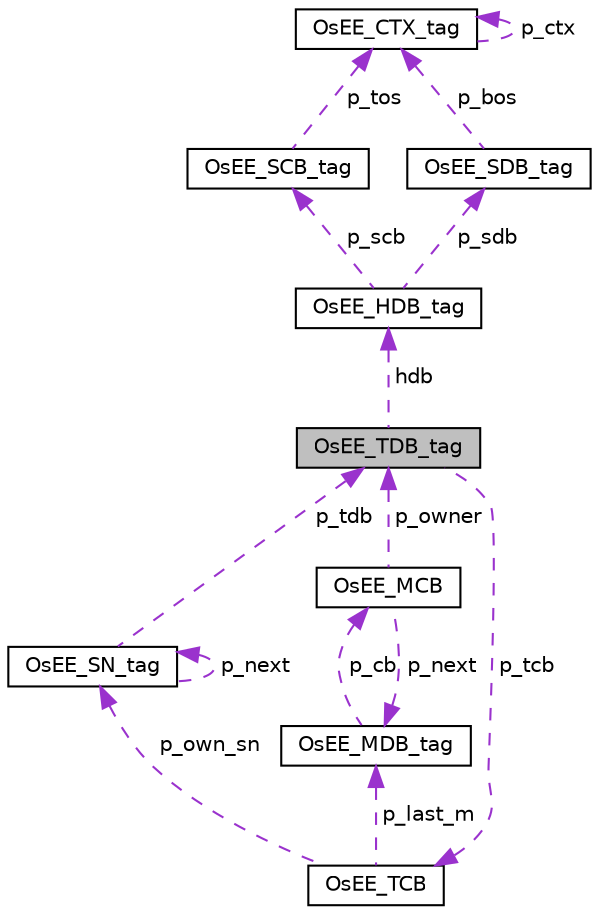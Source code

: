 digraph "OsEE_TDB_tag"
{
 // LATEX_PDF_SIZE
  edge [fontname="Helvetica",fontsize="10",labelfontname="Helvetica",labelfontsize="10"];
  node [fontname="Helvetica",fontsize="10",shape=record];
  Node1 [label="OsEE_TDB_tag",height=0.2,width=0.4,color="black", fillcolor="grey75", style="filled", fontcolor="black",tooltip="The Task Descriptor Block."];
  Node2 -> Node1 [dir="back",color="darkorchid3",fontsize="10",style="dashed",label=" p_tcb" ,fontname="Helvetica"];
  Node2 [label="OsEE_TCB",height=0.2,width=0.4,color="black", fillcolor="white", style="filled",URL="$structOsEE__TCB.html",tooltip="The Task Control Block."];
  Node3 -> Node2 [dir="back",color="darkorchid3",fontsize="10",style="dashed",label=" p_own_sn" ,fontname="Helvetica"];
  Node3 [label="OsEE_SN_tag",height=0.2,width=0.4,color="black", fillcolor="white", style="filled",URL="$structOsEE__SN__tag.html",tooltip="Scheduler node data structure."];
  Node3 -> Node3 [dir="back",color="darkorchid3",fontsize="10",style="dashed",label=" p_next" ,fontname="Helvetica"];
  Node1 -> Node3 [dir="back",color="darkorchid3",fontsize="10",style="dashed",label=" p_tdb" ,fontname="Helvetica"];
  Node4 -> Node2 [dir="back",color="darkorchid3",fontsize="10",style="dashed",label=" p_last_m" ,fontname="Helvetica"];
  Node4 [label="OsEE_MDB_tag",height=0.2,width=0.4,color="black", fillcolor="white", style="filled",URL="$structOsEE__MDB__tag.html",tooltip="Mutual exclusion descriptor block."];
  Node5 -> Node4 [dir="back",color="darkorchid3",fontsize="10",style="dashed",label=" p_cb" ,fontname="Helvetica"];
  Node5 [label="OsEE_MCB",height=0.2,width=0.4,color="black", fillcolor="white", style="filled",URL="$structOsEE__MCB.html",tooltip="Mutual exclusion control block."];
  Node1 -> Node5 [dir="back",color="darkorchid3",fontsize="10",style="dashed",label=" p_owner" ,fontname="Helvetica"];
  Node4 -> Node5 [dir="back",color="darkorchid3",fontsize="10",style="dashed",label=" p_next" ,fontname="Helvetica"];
  Node6 -> Node1 [dir="back",color="darkorchid3",fontsize="10",style="dashed",label=" hdb" ,fontname="Helvetica"];
  Node6 [label="OsEE_HDB_tag",height=0.2,width=0.4,color="black", fillcolor="white", style="filled",URL="$structOsEE__HDB__tag.html",tooltip=" "];
  Node7 -> Node6 [dir="back",color="darkorchid3",fontsize="10",style="dashed",label=" p_scb" ,fontname="Helvetica"];
  Node7 [label="OsEE_SCB_tag",height=0.2,width=0.4,color="black", fillcolor="white", style="filled",URL="$structOsEE__SCB__tag.html",tooltip=" "];
  Node8 -> Node7 [dir="back",color="darkorchid3",fontsize="10",style="dashed",label=" p_tos" ,fontname="Helvetica"];
  Node8 [label="OsEE_CTX_tag",height=0.2,width=0.4,color="black", fillcolor="white", style="filled",URL="$structOsEE__CTX__tag.html",tooltip=" "];
  Node8 -> Node8 [dir="back",color="darkorchid3",fontsize="10",style="dashed",label=" p_ctx" ,fontname="Helvetica"];
  Node9 -> Node6 [dir="back",color="darkorchid3",fontsize="10",style="dashed",label=" p_sdb" ,fontname="Helvetica"];
  Node9 [label="OsEE_SDB_tag",height=0.2,width=0.4,color="black", fillcolor="white", style="filled",URL="$structOsEE__SDB__tag.html",tooltip=" "];
  Node8 -> Node9 [dir="back",color="darkorchid3",fontsize="10",style="dashed",label=" p_bos" ,fontname="Helvetica"];
}
